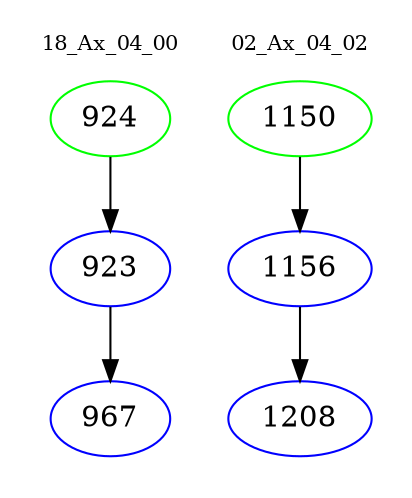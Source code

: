 digraph{
subgraph cluster_0 {
color = white
label = "18_Ax_04_00";
fontsize=10;
T0_924 [label="924", color="green"]
T0_924 -> T0_923 [color="black"]
T0_923 [label="923", color="blue"]
T0_923 -> T0_967 [color="black"]
T0_967 [label="967", color="blue"]
}
subgraph cluster_1 {
color = white
label = "02_Ax_04_02";
fontsize=10;
T1_1150 [label="1150", color="green"]
T1_1150 -> T1_1156 [color="black"]
T1_1156 [label="1156", color="blue"]
T1_1156 -> T1_1208 [color="black"]
T1_1208 [label="1208", color="blue"]
}
}
